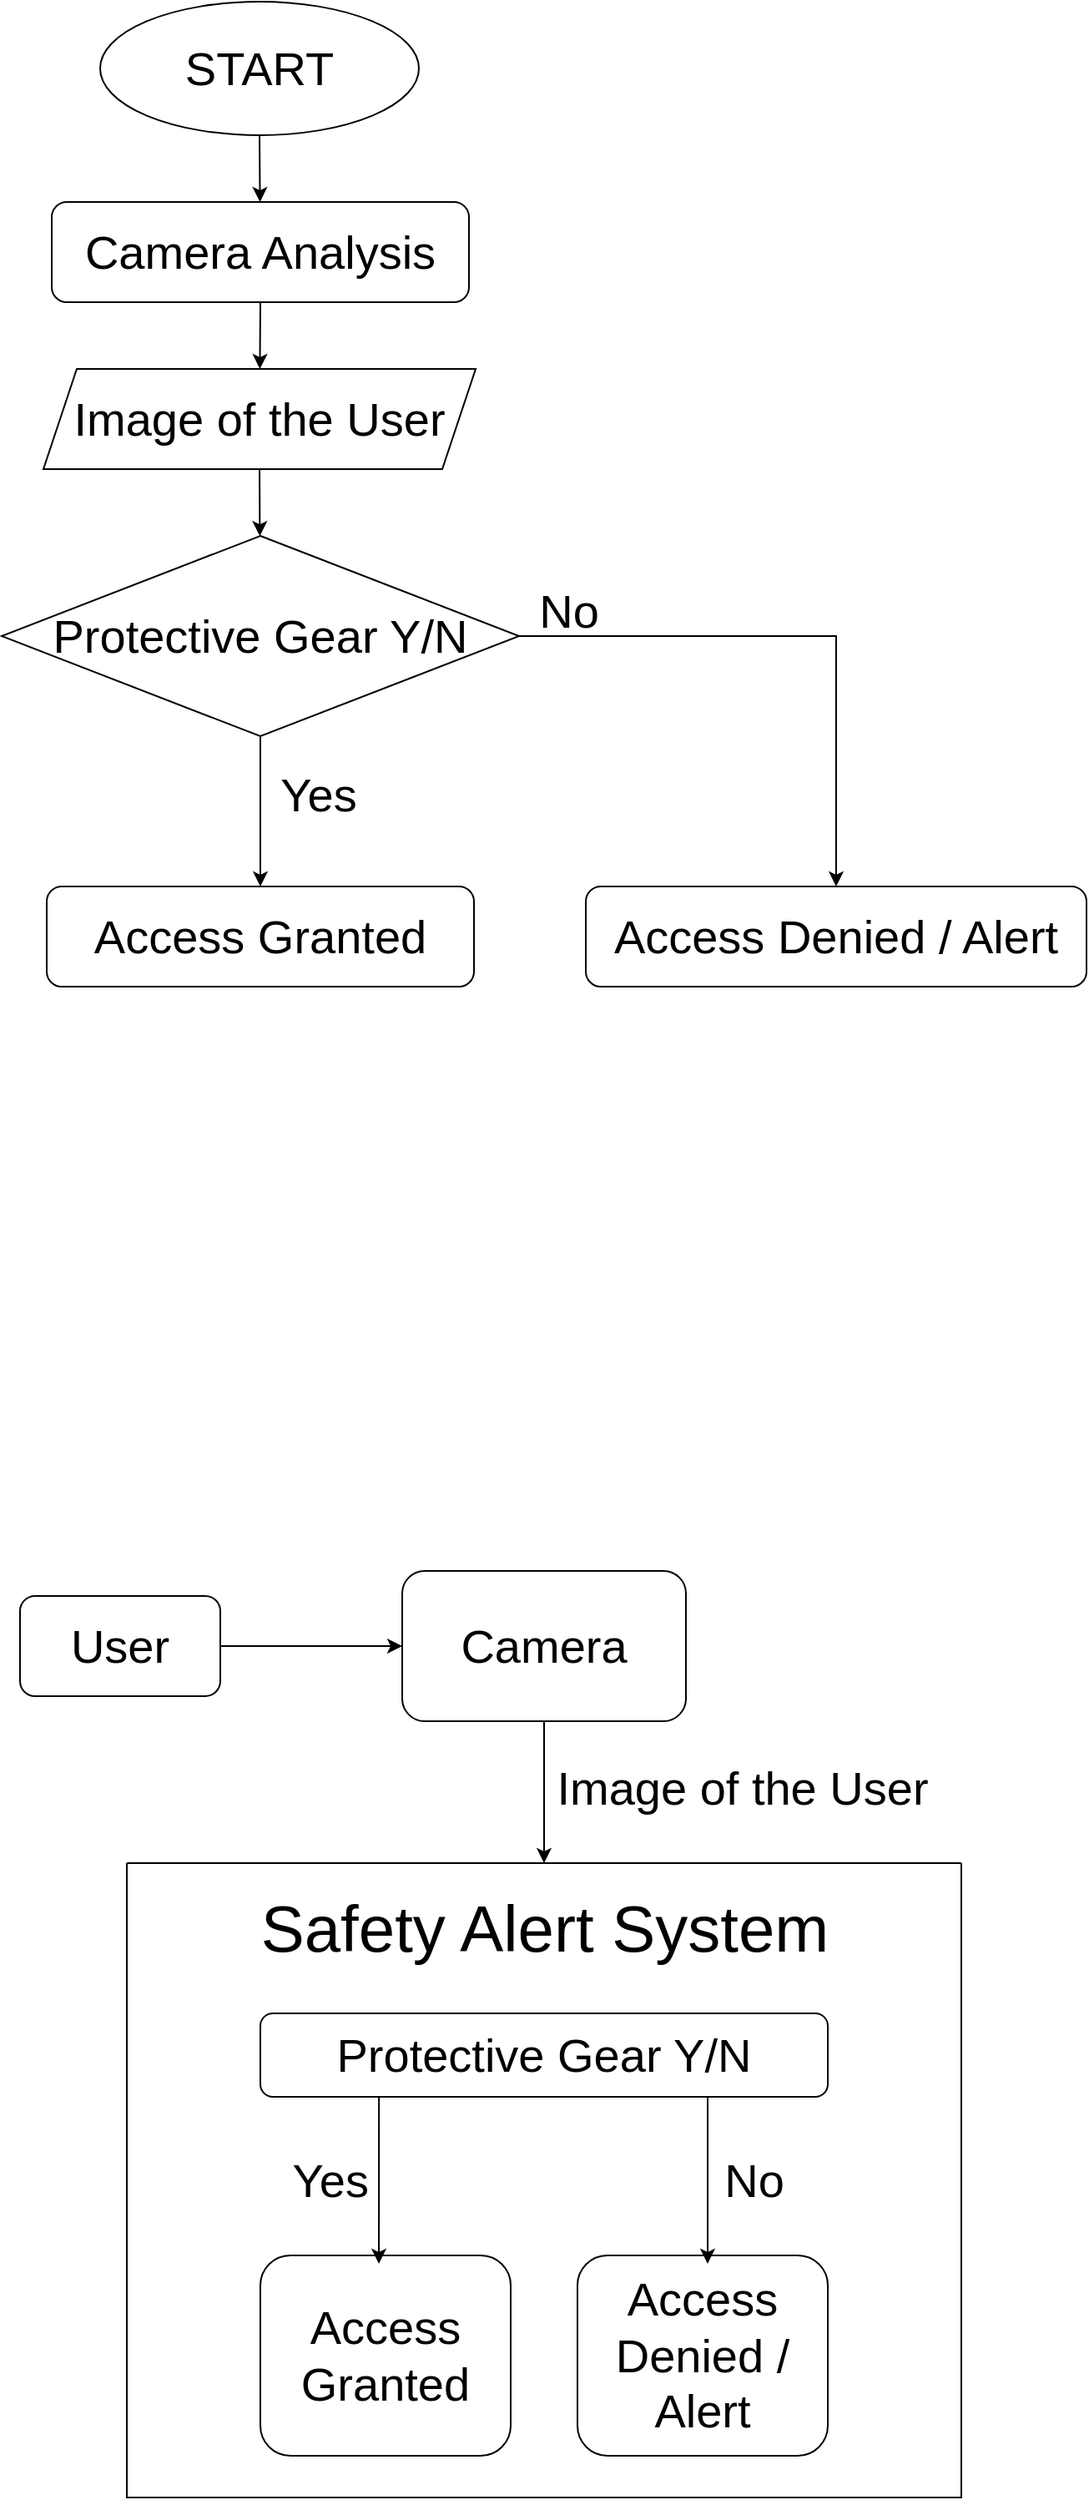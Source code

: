 <mxfile version="17.1.2" type="device"><diagram id="LitWCMybgkXyn5dOh5Ky" name="Page-1"><mxGraphModel dx="1422" dy="794" grid="1" gridSize="10" guides="1" tooltips="1" connect="1" arrows="1" fold="1" page="1" pageScale="1" pageWidth="827" pageHeight="1169" math="0" shadow="0"><root><mxCell id="0"/><mxCell id="1" parent="0"/><mxCell id="Q1yHUD0zLOhvSQEaisca-3" value="User" style="rounded=1;whiteSpace=wrap;html=1;fontSize=28;" vertex="1" parent="1"><mxGeometry x="121" y="985" width="120" height="60" as="geometry"/></mxCell><mxCell id="Q1yHUD0zLOhvSQEaisca-4" value="Camera" style="rounded=1;whiteSpace=wrap;html=1;fontSize=28;" vertex="1" parent="1"><mxGeometry x="350" y="970" width="170" height="90" as="geometry"/></mxCell><mxCell id="Q1yHUD0zLOhvSQEaisca-5" value="" style="endArrow=classic;html=1;rounded=0;fontSize=28;exitX=1;exitY=0.5;exitDx=0;exitDy=0;entryX=0;entryY=0.5;entryDx=0;entryDy=0;" edge="1" parent="1" source="Q1yHUD0zLOhvSQEaisca-3" target="Q1yHUD0zLOhvSQEaisca-4"><mxGeometry width="50" height="50" relative="1" as="geometry"><mxPoint x="411" y="1315" as="sourcePoint"/><mxPoint x="461" y="1265" as="targetPoint"/></mxGeometry></mxCell><mxCell id="Q1yHUD0zLOhvSQEaisca-6" value="" style="endArrow=classic;html=1;rounded=0;fontSize=28;exitX=0.5;exitY=1;exitDx=0;exitDy=0;entryX=0.5;entryY=0;entryDx=0;entryDy=0;" edge="1" parent="1" source="Q1yHUD0zLOhvSQEaisca-4" target="Q1yHUD0zLOhvSQEaisca-7"><mxGeometry width="50" height="50" relative="1" as="geometry"><mxPoint x="411" y="1315" as="sourcePoint"/><mxPoint x="335.88" y="1186.08" as="targetPoint"/></mxGeometry></mxCell><mxCell id="Q1yHUD0zLOhvSQEaisca-7" value="" style="swimlane;startSize=0;fontSize=28;" vertex="1" parent="1"><mxGeometry x="185" y="1145" width="500" height="380" as="geometry"/></mxCell><mxCell id="Q1yHUD0zLOhvSQEaisca-9" value="&lt;font style=&quot;font-size: 39px&quot;&gt;Safety Alert System&lt;/font&gt;" style="text;html=1;align=center;verticalAlign=middle;resizable=0;points=[];autosize=1;strokeColor=none;fillColor=none;fontSize=28;" vertex="1" parent="Q1yHUD0zLOhvSQEaisca-7"><mxGeometry x="70" y="20" width="360" height="40" as="geometry"/></mxCell><mxCell id="Q1yHUD0zLOhvSQEaisca-13" value="Access Denied / Alert" style="rounded=1;whiteSpace=wrap;html=1;fontSize=28;" vertex="1" parent="Q1yHUD0zLOhvSQEaisca-7"><mxGeometry x="270" y="235" width="150" height="120" as="geometry"/></mxCell><mxCell id="Q1yHUD0zLOhvSQEaisca-14" value="Protective Gear Y/N" style="rounded=1;whiteSpace=wrap;html=1;fontSize=28;" vertex="1" parent="Q1yHUD0zLOhvSQEaisca-7"><mxGeometry x="80" y="90" width="340" height="50" as="geometry"/></mxCell><mxCell id="Q1yHUD0zLOhvSQEaisca-15" value="Access Granted" style="rounded=1;whiteSpace=wrap;html=1;fontSize=28;" vertex="1" parent="Q1yHUD0zLOhvSQEaisca-7"><mxGeometry x="80" y="235" width="150" height="120" as="geometry"/></mxCell><mxCell id="Q1yHUD0zLOhvSQEaisca-17" value="" style="endArrow=classic;html=1;rounded=0;fontSize=28;" edge="1" parent="Q1yHUD0zLOhvSQEaisca-7"><mxGeometry width="50" height="50" relative="1" as="geometry"><mxPoint x="348" y="140" as="sourcePoint"/><mxPoint x="348" y="240" as="targetPoint"/></mxGeometry></mxCell><mxCell id="Q1yHUD0zLOhvSQEaisca-20" value="No" style="text;html=1;strokeColor=none;fillColor=none;align=center;verticalAlign=middle;whiteSpace=wrap;rounded=0;fontSize=28;" vertex="1" parent="Q1yHUD0zLOhvSQEaisca-7"><mxGeometry x="346" y="175" width="60" height="30" as="geometry"/></mxCell><mxCell id="Q1yHUD0zLOhvSQEaisca-23" value="" style="endArrow=classic;html=1;rounded=0;fontSize=28;exitX=0.209;exitY=1;exitDx=0;exitDy=0;exitPerimeter=0;" edge="1" parent="Q1yHUD0zLOhvSQEaisca-7" source="Q1yHUD0zLOhvSQEaisca-14"><mxGeometry width="50" height="50" relative="1" as="geometry"><mxPoint x="226" y="170" as="sourcePoint"/><mxPoint x="151" y="240" as="targetPoint"/></mxGeometry></mxCell><mxCell id="Q1yHUD0zLOhvSQEaisca-24" value="Yes&amp;nbsp;" style="text;html=1;strokeColor=none;fillColor=none;align=center;verticalAlign=middle;whiteSpace=wrap;rounded=0;fontSize=28;" vertex="1" parent="Q1yHUD0zLOhvSQEaisca-7"><mxGeometry x="96" y="175" width="60" height="30" as="geometry"/></mxCell><mxCell id="Q1yHUD0zLOhvSQEaisca-19" value="Image of the User" style="text;html=1;strokeColor=none;fillColor=none;align=center;verticalAlign=middle;whiteSpace=wrap;rounded=0;fontSize=28;" vertex="1" parent="1"><mxGeometry x="401" y="1085" width="306" height="30" as="geometry"/></mxCell><mxCell id="Q1yHUD0zLOhvSQEaisca-31" value="Image of the User" style="shape=parallelogram;perimeter=parallelogramPerimeter;whiteSpace=wrap;html=1;fixedSize=1;fontSize=28;" vertex="1" parent="1"><mxGeometry x="135" y="250" width="259" height="60" as="geometry"/></mxCell><mxCell id="Q1yHUD0zLOhvSQEaisca-32" value="START" style="ellipse;whiteSpace=wrap;html=1;fontSize=28;" vertex="1" parent="1"><mxGeometry x="169" y="30" width="191" height="80" as="geometry"/></mxCell><mxCell id="Q1yHUD0zLOhvSQEaisca-33" value="Camera Analysis" style="rounded=1;whiteSpace=wrap;html=1;fontSize=28;" vertex="1" parent="1"><mxGeometry x="140" y="150" width="250" height="60" as="geometry"/></mxCell><mxCell id="Q1yHUD0zLOhvSQEaisca-34" value="Protective Gear Y/N" style="rhombus;whiteSpace=wrap;html=1;fontSize=28;" vertex="1" parent="1"><mxGeometry x="110" y="350" width="310" height="120" as="geometry"/></mxCell><mxCell id="Q1yHUD0zLOhvSQEaisca-35" value="Access Granted" style="rounded=1;whiteSpace=wrap;html=1;fontSize=28;" vertex="1" parent="1"><mxGeometry x="137" y="560" width="256" height="60" as="geometry"/></mxCell><mxCell id="Q1yHUD0zLOhvSQEaisca-36" value="Access Denied / Alert" style="rounded=1;whiteSpace=wrap;html=1;fontSize=28;" vertex="1" parent="1"><mxGeometry x="460" y="560" width="300" height="60" as="geometry"/></mxCell><mxCell id="Q1yHUD0zLOhvSQEaisca-37" value="" style="endArrow=classic;html=1;rounded=0;fontSize=28;exitX=1;exitY=0.5;exitDx=0;exitDy=0;entryX=0.5;entryY=0;entryDx=0;entryDy=0;" edge="1" parent="1" source="Q1yHUD0zLOhvSQEaisca-34" target="Q1yHUD0zLOhvSQEaisca-36"><mxGeometry width="50" height="50" relative="1" as="geometry"><mxPoint x="390" y="510" as="sourcePoint"/><mxPoint x="440" y="460" as="targetPoint"/><Array as="points"><mxPoint x="610" y="410"/></Array></mxGeometry></mxCell><mxCell id="Q1yHUD0zLOhvSQEaisca-38" value="" style="endArrow=classic;html=1;rounded=0;fontSize=28;exitX=0.5;exitY=1;exitDx=0;exitDy=0;entryX=0.5;entryY=0;entryDx=0;entryDy=0;" edge="1" parent="1" source="Q1yHUD0zLOhvSQEaisca-34" target="Q1yHUD0zLOhvSQEaisca-35"><mxGeometry width="50" height="50" relative="1" as="geometry"><mxPoint x="390" y="510" as="sourcePoint"/><mxPoint x="440" y="460" as="targetPoint"/></mxGeometry></mxCell><mxCell id="Q1yHUD0zLOhvSQEaisca-39" value="" style="endArrow=classic;html=1;rounded=0;fontSize=28;exitX=0.5;exitY=1;exitDx=0;exitDy=0;" edge="1" parent="1" source="Q1yHUD0zLOhvSQEaisca-32" target="Q1yHUD0zLOhvSQEaisca-33"><mxGeometry width="50" height="50" relative="1" as="geometry"><mxPoint x="390" y="310" as="sourcePoint"/><mxPoint x="440" y="260" as="targetPoint"/></mxGeometry></mxCell><mxCell id="Q1yHUD0zLOhvSQEaisca-40" value="" style="endArrow=classic;html=1;rounded=0;fontSize=28;exitX=0.5;exitY=1;exitDx=0;exitDy=0;" edge="1" parent="1" source="Q1yHUD0zLOhvSQEaisca-33" target="Q1yHUD0zLOhvSQEaisca-31"><mxGeometry width="50" height="50" relative="1" as="geometry"><mxPoint x="390" y="310" as="sourcePoint"/><mxPoint x="440" y="260" as="targetPoint"/></mxGeometry></mxCell><mxCell id="Q1yHUD0zLOhvSQEaisca-41" value="" style="endArrow=classic;html=1;rounded=0;fontSize=28;exitX=0.5;exitY=1;exitDx=0;exitDy=0;" edge="1" parent="1" source="Q1yHUD0zLOhvSQEaisca-31" target="Q1yHUD0zLOhvSQEaisca-34"><mxGeometry width="50" height="50" relative="1" as="geometry"><mxPoint x="390" y="310" as="sourcePoint"/><mxPoint x="440" y="260" as="targetPoint"/></mxGeometry></mxCell><mxCell id="Q1yHUD0zLOhvSQEaisca-42" value="No" style="text;html=1;strokeColor=none;fillColor=none;align=center;verticalAlign=middle;whiteSpace=wrap;rounded=0;fontSize=28;" vertex="1" parent="1"><mxGeometry x="420" y="380" width="60" height="30" as="geometry"/></mxCell><mxCell id="Q1yHUD0zLOhvSQEaisca-43" value="Yes" style="text;html=1;strokeColor=none;fillColor=none;align=center;verticalAlign=middle;whiteSpace=wrap;rounded=0;fontSize=28;" vertex="1" parent="1"><mxGeometry x="270" y="490" width="60" height="30" as="geometry"/></mxCell></root></mxGraphModel></diagram></mxfile>